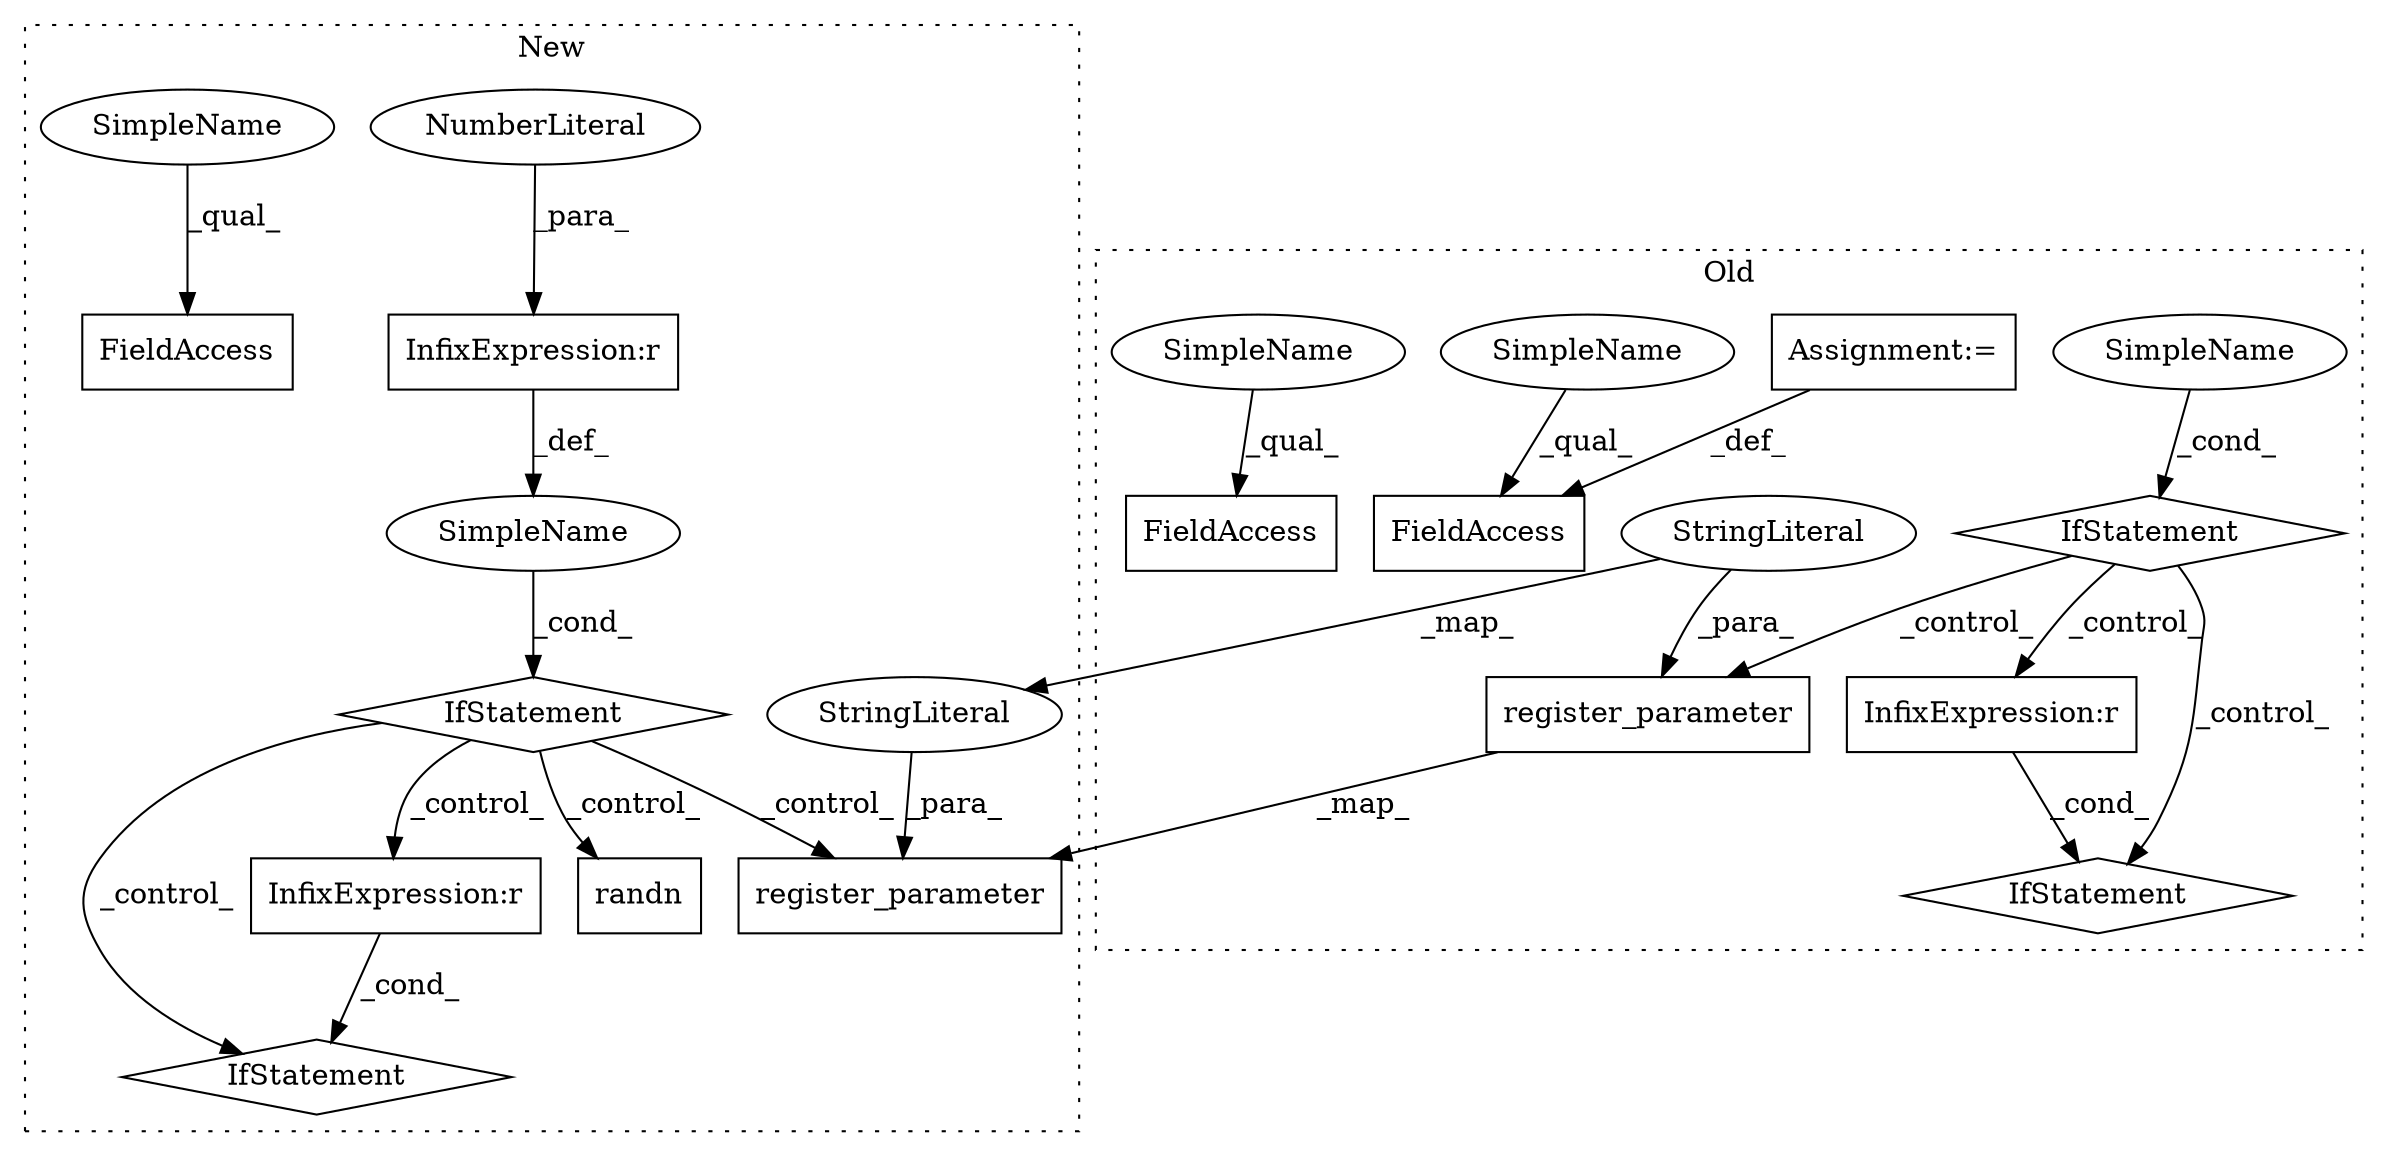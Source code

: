 digraph G {
subgraph cluster0 {
1 [label="register_parameter" a="32" s="1283,1386" l="19,1" shape="box"];
4 [label="StringLiteral" a="45" s="1302" l="17" shape="ellipse"];
8 [label="SimpleName" a="42" s="1161" l="15" shape="ellipse"];
9 [label="InfixExpression:r" a="27" s="1241" l="4" shape="box"];
10 [label="IfStatement" a="25" s="1157,1176" l="4,2" shape="diamond"];
14 [label="FieldAccess" a="22" s="1002" l="17" shape="box"];
15 [label="IfStatement" a="25" s="1250" l="3" shape="diamond"];
16 [label="Assignment:=" a="7" s="1019" l="1" shape="box"];
17 [label="FieldAccess" a="22" s="1038" l="15" shape="box"];
20 [label="SimpleName" a="42" s="1002" l="4" shape="ellipse"];
21 [label="SimpleName" a="42" s="1038" l="4" shape="ellipse"];
label = "Old";
style="dotted";
}
subgraph cluster1 {
2 [label="register_parameter" a="32" s="862,952" l="19,1" shape="box"];
3 [label="StringLiteral" a="45" s="881" l="17" shape="ellipse"];
5 [label="IfStatement" a="25" s="834,847" l="4,2" shape="diamond"];
6 [label="SimpleName" a="42" s="" l="" shape="ellipse"];
7 [label="InfixExpression:r" a="27" s="842" l="4" shape="box"];
11 [label="IfStatement" a="25" s="1199,1221" l="4,2" shape="diamond"];
12 [label="InfixExpression:r" a="27" s="1213" l="4" shape="box"];
13 [label="FieldAccess" a="22" s="1296" l="23" shape="box"];
18 [label="randn" a="32" s="1157,1188" l="6,1" shape="box"];
19 [label="NumberLiteral" a="34" s="846" l="1" shape="ellipse"];
22 [label="SimpleName" a="42" s="1296" l="4" shape="ellipse"];
label = "New";
style="dotted";
}
1 -> 2 [label="_map_"];
3 -> 2 [label="_para_"];
4 -> 3 [label="_map_"];
4 -> 1 [label="_para_"];
5 -> 12 [label="_control_"];
5 -> 18 [label="_control_"];
5 -> 11 [label="_control_"];
5 -> 2 [label="_control_"];
6 -> 5 [label="_cond_"];
7 -> 6 [label="_def_"];
8 -> 10 [label="_cond_"];
9 -> 15 [label="_cond_"];
10 -> 9 [label="_control_"];
10 -> 1 [label="_control_"];
10 -> 15 [label="_control_"];
12 -> 11 [label="_cond_"];
16 -> 14 [label="_def_"];
19 -> 7 [label="_para_"];
20 -> 14 [label="_qual_"];
21 -> 17 [label="_qual_"];
22 -> 13 [label="_qual_"];
}